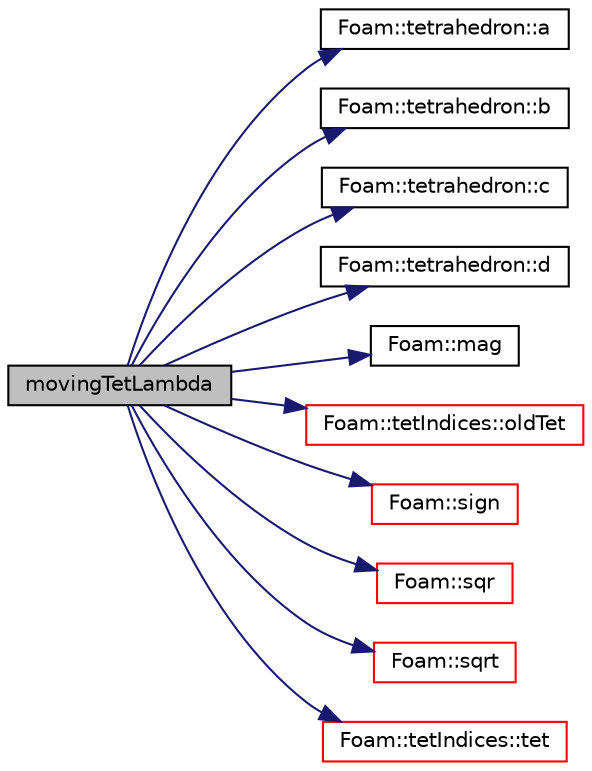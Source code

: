 digraph "movingTetLambda"
{
  bgcolor="transparent";
  edge [fontname="Helvetica",fontsize="10",labelfontname="Helvetica",labelfontsize="10"];
  node [fontname="Helvetica",fontsize="10",shape=record];
  rankdir="LR";
  Node1 [label="movingTetLambda",height=0.2,width=0.4,color="black", fillcolor="grey75", style="filled", fontcolor="black"];
  Node1 -> Node2 [color="midnightblue",fontsize="10",style="solid",fontname="Helvetica"];
  Node2 [label="Foam::tetrahedron::a",height=0.2,width=0.4,color="black",URL="$a02561.html#a8c7c2c0436bd85e7813d5a1c85ece4cd",tooltip="Return vertices. "];
  Node1 -> Node3 [color="midnightblue",fontsize="10",style="solid",fontname="Helvetica"];
  Node3 [label="Foam::tetrahedron::b",height=0.2,width=0.4,color="black",URL="$a02561.html#a69429dda69d0d6e152b2130513434bd1"];
  Node1 -> Node4 [color="midnightblue",fontsize="10",style="solid",fontname="Helvetica"];
  Node4 [label="Foam::tetrahedron::c",height=0.2,width=0.4,color="black",URL="$a02561.html#aee18131566a28a132fb3180ba8c5db23"];
  Node1 -> Node5 [color="midnightblue",fontsize="10",style="solid",fontname="Helvetica"];
  Node5 [label="Foam::tetrahedron::d",height=0.2,width=0.4,color="black",URL="$a02561.html#a900152128c4e813f5c394b0c477e43ac"];
  Node1 -> Node6 [color="midnightblue",fontsize="10",style="solid",fontname="Helvetica"];
  Node6 [label="Foam::mag",height=0.2,width=0.4,color="black",URL="$a10675.html#a929da2a3fdcf3dacbbe0487d3a330dae"];
  Node1 -> Node7 [color="midnightblue",fontsize="10",style="solid",fontname="Helvetica"];
  Node7 [label="Foam::tetIndices::oldTet",height=0.2,width=0.4,color="red",URL="$a02557.html#a9343f6bb7ba798b7d9a1a57bfdd84197",tooltip="Return the geometry corresponding to this tet from the. "];
  Node1 -> Node8 [color="midnightblue",fontsize="10",style="solid",fontname="Helvetica"];
  Node8 [label="Foam::sign",height=0.2,width=0.4,color="red",URL="$a10675.html#a221fd301d6c49c5bd4a6c0f5ccb893b2"];
  Node1 -> Node9 [color="midnightblue",fontsize="10",style="solid",fontname="Helvetica"];
  Node9 [label="Foam::sqr",height=0.2,width=0.4,color="red",URL="$a10675.html#a277dc11c581d53826ab5090b08f3b17b"];
  Node1 -> Node10 [color="midnightblue",fontsize="10",style="solid",fontname="Helvetica"];
  Node10 [label="Foam::sqrt",height=0.2,width=0.4,color="red",URL="$a10675.html#a8616bd62eebf2342a80222fecb1bda71"];
  Node1 -> Node11 [color="midnightblue",fontsize="10",style="solid",fontname="Helvetica"];
  Node11 [label="Foam::tetIndices::tet",height=0.2,width=0.4,color="red",URL="$a02557.html#abb6833818ccf906c21e0a434a44c7f8e",tooltip="Return the geometry corresponding to this tet from the. "];
}

